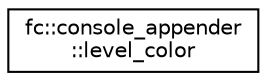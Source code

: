 digraph "Graphical Class Hierarchy"
{
  edge [fontname="Helvetica",fontsize="10",labelfontname="Helvetica",labelfontsize="10"];
  node [fontname="Helvetica",fontsize="10",shape=record];
  rankdir="LR";
  Node0 [label="fc::console_appender\l::level_color",height=0.2,width=0.4,color="black", fillcolor="white", style="filled",URL="$structfc_1_1console__appender_1_1level__color.html"];
}
